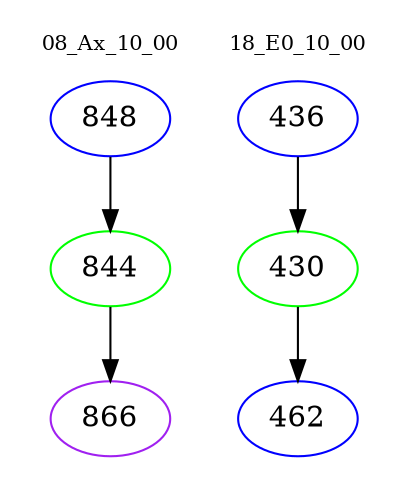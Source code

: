 digraph{
subgraph cluster_0 {
color = white
label = "08_Ax_10_00";
fontsize=10;
T0_848 [label="848", color="blue"]
T0_848 -> T0_844 [color="black"]
T0_844 [label="844", color="green"]
T0_844 -> T0_866 [color="black"]
T0_866 [label="866", color="purple"]
}
subgraph cluster_1 {
color = white
label = "18_E0_10_00";
fontsize=10;
T1_436 [label="436", color="blue"]
T1_436 -> T1_430 [color="black"]
T1_430 [label="430", color="green"]
T1_430 -> T1_462 [color="black"]
T1_462 [label="462", color="blue"]
}
}
